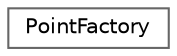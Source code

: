digraph "Graphical Class Hierarchy"
{
 // LATEX_PDF_SIZE
  bgcolor="transparent";
  edge [fontname=Helvetica,fontsize=10,labelfontname=Helvetica,labelfontsize=10];
  node [fontname=Helvetica,fontsize=10,shape=box,height=0.2,width=0.9];
  rankdir="LR";
  Node0 [label="PointFactory",height=0.2,width=0.4,color="grey40", fillcolor="white", style="filled",URL="$class_point_factory.html",tooltip="Class that constructs points."];
}
